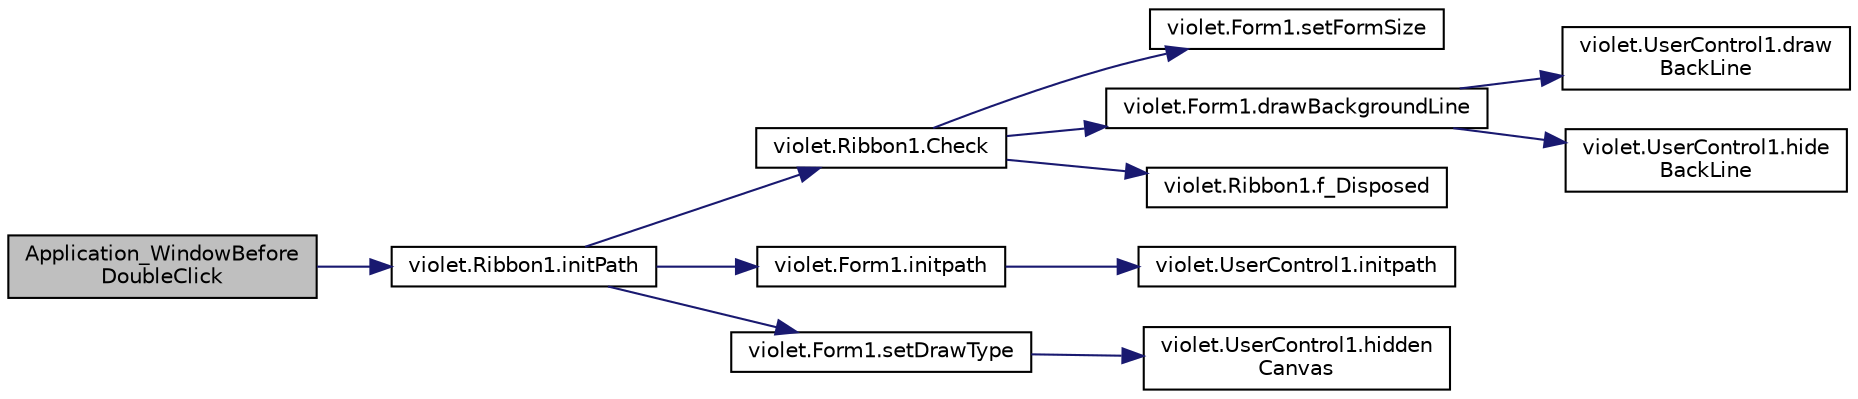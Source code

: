 digraph "Application_WindowBeforeDoubleClick"
{
 // LATEX_PDF_SIZE
  edge [fontname="Helvetica",fontsize="10",labelfontname="Helvetica",labelfontsize="10"];
  node [fontname="Helvetica",fontsize="10",shape=record];
  rankdir="LR";
  Node26 [label="Application_WindowBefore\lDoubleClick",height=0.2,width=0.4,color="black", fillcolor="grey75", style="filled", fontcolor="black",tooltip=" "];
  Node26 -> Node27 [color="midnightblue",fontsize="10",style="solid",fontname="Helvetica"];
  Node27 [label="violet.Ribbon1.initPath",height=0.2,width=0.4,color="black", fillcolor="white", style="filled",URL="$classviolet_1_1Ribbon1.html#a867ef83dccf9cf4c442062a2dea308e5",tooltip="載入圖片"];
  Node27 -> Node28 [color="midnightblue",fontsize="10",style="solid",fontname="Helvetica"];
  Node28 [label="violet.Ribbon1.Check",height=0.2,width=0.4,color="black", fillcolor="white", style="filled",URL="$classviolet_1_1Ribbon1.html#a8aa07d65426e7ce38b64e3f6fd17dd6c",tooltip=" "];
  Node28 -> Node29 [color="midnightblue",fontsize="10",style="solid",fontname="Helvetica"];
  Node29 [label="violet.Form1.setFormSize",height=0.2,width=0.4,color="black", fillcolor="white", style="filled",URL="$classviolet_1_1Form1.html#a66ada238a1e1de24fb7fa163a080a7e7",tooltip="取得設定用的畫布大小"];
  Node28 -> Node30 [color="midnightblue",fontsize="10",style="solid",fontname="Helvetica"];
  Node30 [label="violet.Form1.drawBackgroundLine",height=0.2,width=0.4,color="black", fillcolor="white", style="filled",URL="$classviolet_1_1Form1.html#a132ce6e73ab218f205bea0e580cdff3b",tooltip="繪製背景格線"];
  Node30 -> Node31 [color="midnightblue",fontsize="10",style="solid",fontname="Helvetica"];
  Node31 [label="violet.UserControl1.draw\lBackLine",height=0.2,width=0.4,color="black", fillcolor="white", style="filled",URL="$classviolet_1_1UserControl1.html#ade416bc121a3343d371e9ee79174f71b",tooltip="畫背景格線"];
  Node30 -> Node32 [color="midnightblue",fontsize="10",style="solid",fontname="Helvetica"];
  Node32 [label="violet.UserControl1.hide\lBackLine",height=0.2,width=0.4,color="black", fillcolor="white", style="filled",URL="$classviolet_1_1UserControl1.html#adcb2044e63bc071fd2ac2ea76c040972",tooltip=" "];
  Node28 -> Node33 [color="midnightblue",fontsize="10",style="solid",fontname="Helvetica"];
  Node33 [label="violet.Ribbon1.f_Disposed",height=0.2,width=0.4,color="black", fillcolor="white", style="filled",URL="$classviolet_1_1Ribbon1.html#acb15324b124bd9320875063b75ad293c",tooltip=" "];
  Node27 -> Node34 [color="midnightblue",fontsize="10",style="solid",fontname="Helvetica"];
  Node34 [label="violet.Form1.initpath",height=0.2,width=0.4,color="black", fillcolor="white", style="filled",URL="$classviolet_1_1Form1.html#abb83df2d2659e29ef97117a5d02aa3fa",tooltip="載入XML"];
  Node34 -> Node35 [color="midnightblue",fontsize="10",style="solid",fontname="Helvetica"];
  Node35 [label="violet.UserControl1.initpath",height=0.2,width=0.4,color="black", fillcolor="white", style="filled",URL="$classviolet_1_1UserControl1.html#abb83df2d2659e29ef97117a5d02aa3fa",tooltip=" "];
  Node27 -> Node36 [color="midnightblue",fontsize="10",style="solid",fontname="Helvetica"];
  Node36 [label="violet.Form1.setDrawType",height=0.2,width=0.4,color="black", fillcolor="white", style="filled",URL="$classviolet_1_1Form1.html#a599d9a99b13c11d2f6d297ac571dd1d4",tooltip="設定目前動作"];
  Node36 -> Node37 [color="midnightblue",fontsize="10",style="solid",fontname="Helvetica"];
  Node37 [label="violet.UserControl1.hidden\lCanvas",height=0.2,width=0.4,color="black", fillcolor="white", style="filled",URL="$classviolet_1_1UserControl1.html#a627a75487e3e1290de15298da69aae31",tooltip="隱藏myControl"];
}
